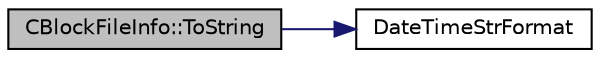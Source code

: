 digraph "CBlockFileInfo::ToString"
{
  edge [fontname="Helvetica",fontsize="10",labelfontname="Helvetica",labelfontsize="10"];
  node [fontname="Helvetica",fontsize="10",shape=record];
  rankdir="LR";
  Node10 [label="CBlockFileInfo::ToString",height=0.2,width=0.4,color="black", fillcolor="grey75", style="filled", fontcolor="black"];
  Node10 -> Node11 [color="midnightblue",fontsize="10",style="solid",fontname="Helvetica"];
  Node11 [label="DateTimeStrFormat",height=0.2,width=0.4,color="black", fillcolor="white", style="filled",URL="$utiltime_8cpp.html#a749bc6776c8ec72d7c5e4dea56aee415"];
}
